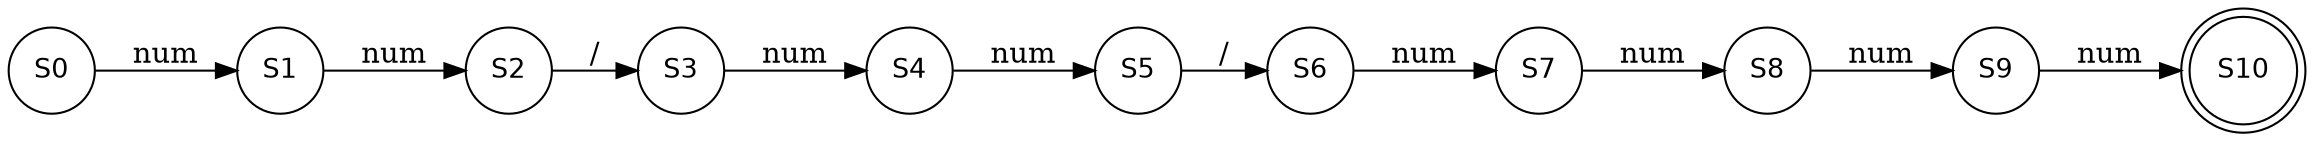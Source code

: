 digraph G {
    node [shape=circle fontsize=13 fontname = "helvetica"];
    nodesep=0.4;
    ranksep=0.5;
    rankdir=LR;

S0 -> S1 [label="num"];
S1 -> S2 [label="num"];
S2 -> S3 [label="/"];
S3 -> S4 [label="num"];
S4 -> S5 [label="num"];
S5 -> S6 [label="/"];
S6 -> S7 [label="num"];
S7 -> S8 [label="num"];
S8 -> S9 [label="num"];
S9 -> S10 [label="num"];
S10 [shape=doublecircle];
}
